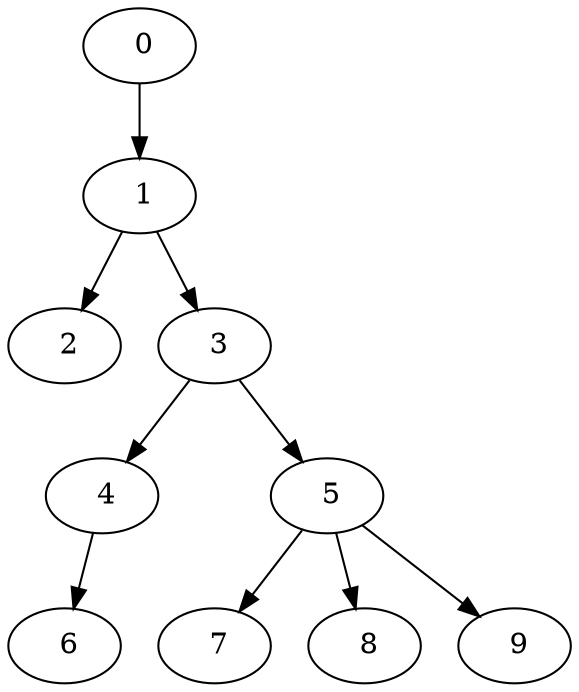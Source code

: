 digraph mytree {
" 0" -> " 1";
" 1" -> " 2";
" 1" -> " 3";
" 2";
" 3" -> " 4";
" 3" -> " 5";
" 4" -> " 6";
" 5" -> " 7";
" 5" -> " 8";
" 5" -> " 9";
" 6";
" 7";
" 8";
" 9";
}
